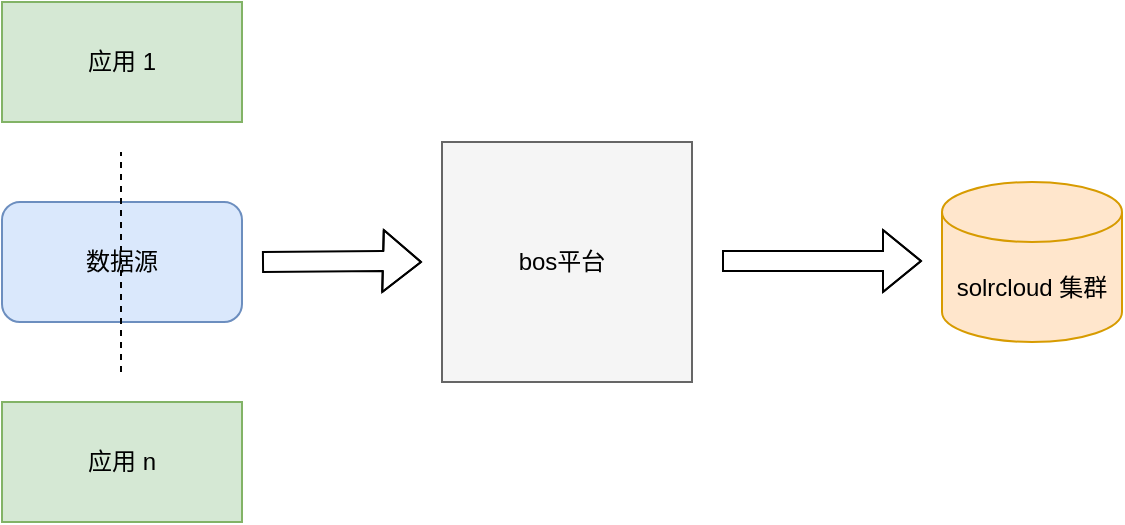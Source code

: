 <mxfile version="16.2.7" type="github">
  <diagram id="9c-g7NWSIIHrNL_tZPWi" name="Page-1">
    <mxGraphModel dx="946" dy="557" grid="1" gridSize="10" guides="1" tooltips="1" connect="1" arrows="1" fold="1" page="1" pageScale="1" pageWidth="827" pageHeight="1169" math="0" shadow="0">
      <root>
        <mxCell id="0" />
        <mxCell id="1" parent="0" />
        <mxCell id="YjAWKfuC1T67nVjEdTk0-1" value="应用 1" style="rounded=0;whiteSpace=wrap;html=1;fillColor=#d5e8d4;strokeColor=#82b366;" vertex="1" parent="1">
          <mxGeometry x="60" y="160" width="120" height="60" as="geometry" />
        </mxCell>
        <mxCell id="YjAWKfuC1T67nVjEdTk0-4" value="应用 n" style="rounded=0;whiteSpace=wrap;html=1;fillColor=#d5e8d4;strokeColor=#82b366;" vertex="1" parent="1">
          <mxGeometry x="60" y="360" width="120" height="60" as="geometry" />
        </mxCell>
        <mxCell id="YjAWKfuC1T67nVjEdTk0-8" value="" style="shape=flexArrow;endArrow=classic;html=1;rounded=0;" edge="1" parent="1">
          <mxGeometry width="50" height="50" relative="1" as="geometry">
            <mxPoint x="420" y="289.5" as="sourcePoint" />
            <mxPoint x="520" y="289.5" as="targetPoint" />
            <Array as="points">
              <mxPoint x="490" y="289.5" />
            </Array>
          </mxGeometry>
        </mxCell>
        <mxCell id="YjAWKfuC1T67nVjEdTk0-9" value="solrcloud 集群" style="shape=cylinder3;whiteSpace=wrap;html=1;boundedLbl=1;backgroundOutline=1;size=15;fillColor=#ffe6cc;strokeColor=#d79b00;" vertex="1" parent="1">
          <mxGeometry x="530" y="250" width="90" height="80" as="geometry" />
        </mxCell>
        <mxCell id="YjAWKfuC1T67nVjEdTk0-11" value="" style="rounded=0;whiteSpace=wrap;html=1;fillColor=#f5f5f5;fontColor=#333333;strokeColor=#666666;" vertex="1" parent="1">
          <mxGeometry x="280" y="230" width="125" height="120" as="geometry" />
        </mxCell>
        <mxCell id="YjAWKfuC1T67nVjEdTk0-10" value="数据源" style="rounded=1;whiteSpace=wrap;html=1;fillColor=#dae8fc;strokeColor=#6c8ebf;" vertex="1" parent="1">
          <mxGeometry x="60" y="260" width="120" height="60" as="geometry" />
        </mxCell>
        <mxCell id="YjAWKfuC1T67nVjEdTk0-12" value="bos平台" style="text;html=1;strokeColor=none;fillColor=none;align=center;verticalAlign=middle;whiteSpace=wrap;rounded=0;" vertex="1" parent="1">
          <mxGeometry x="310" y="275" width="60" height="30" as="geometry" />
        </mxCell>
        <mxCell id="YjAWKfuC1T67nVjEdTk0-13" value="" style="endArrow=none;dashed=1;html=1;rounded=0;" edge="1" parent="1">
          <mxGeometry width="50" height="50" relative="1" as="geometry">
            <mxPoint x="119.5" y="345" as="sourcePoint" />
            <mxPoint x="119.5" y="235" as="targetPoint" />
          </mxGeometry>
        </mxCell>
        <mxCell id="YjAWKfuC1T67nVjEdTk0-16" value="" style="shape=flexArrow;endArrow=classic;html=1;rounded=0;" edge="1" parent="1">
          <mxGeometry width="50" height="50" relative="1" as="geometry">
            <mxPoint x="190" y="290" as="sourcePoint" />
            <mxPoint x="270" y="290" as="targetPoint" />
            <Array as="points">
              <mxPoint x="250" y="289.5" />
            </Array>
          </mxGeometry>
        </mxCell>
      </root>
    </mxGraphModel>
  </diagram>
</mxfile>
